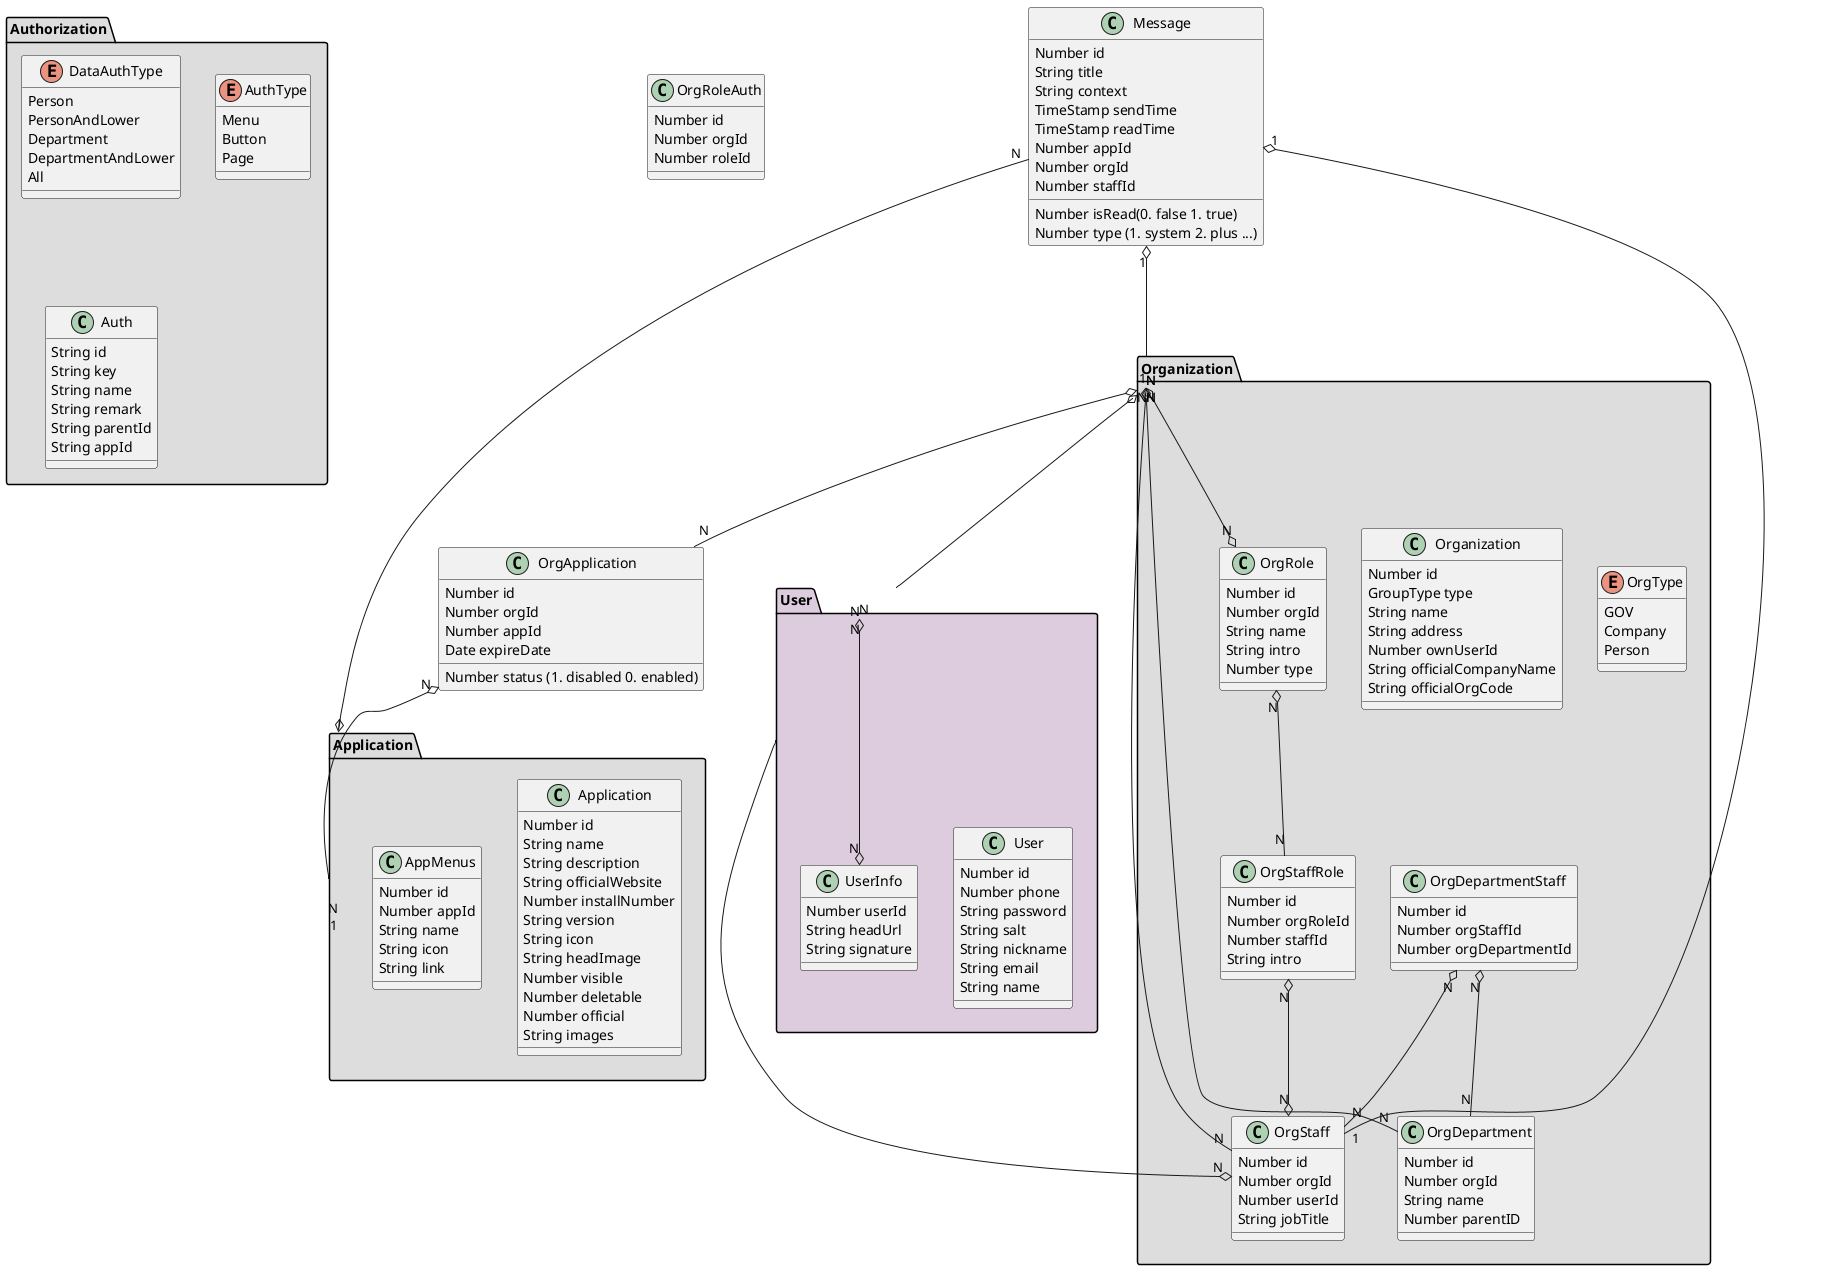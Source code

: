@startuml
package "User" #DCD{
  class User {
    Number id
    Number phone
    String password
    String salt
    String nickname
    String email
    String name
  }
  class UserInfo {
    Number userId
    String headUrl
    String signature
  }
}
package "Organization" #DDD {
  enum OrgType {
    GOV
    Company
    Person
  }

  class Organization {
    Number id
    GroupType type
    String name
    String address
    Number ownUserId
    String officialCompanyName
    String officialOrgCode
  }

  class OrgStaff {
    Number id
    Number orgId
    Number userId
    String jobTitle
  }

  class OrgDepartment {
    Number id
    Number orgId
    String name
    Number parentID
  }

  class OrgDepartmentStaff {
    Number id
    Number orgStaffId
    Number orgDepartmentId
  }
  class OrgRole {
    Number id
    Number orgId
    String name
    String intro
    Number type
  }
   class OrgStaffRole {
    Number id
    Number orgRoleId
    Number staffId
    String intro
  }

}

class OrgRoleAuth {
  Number id
  Number orgId
  Number roleId
}

package "Authorization" #DDD {

  enum DataAuthType {
    Person
    PersonAndLower
    Department
    DepartmentAndLower
    All
  }

  enum AuthType {
    Menu
    Button
    Page
  }

  class Auth {
    String id
    String key
    String name
    String remark
    String parentId
    String appId
  }
}

class OrgApplication {
  Number id
  Number orgId
  Number appId
  Date expireDate
  Number status (1. disabled 0. enabled)
}


package "Application" #DDD {
  class Application {
    Number id
    String name
    String description
    String officialWebsite
    Number installNumber
    String version
    String icon
    String headImage
    Number visible
    Number deletable
    Number official
    String images
  }

  class AppMenus {
    Number id
    Number appId
    String name
    String icon
    String link
  }

'  class AppDeveloper {
'    Number administratorId<User>
'    Number ownOrgId<Organization>
'  }
}

class Message {
  Number id
  String title
  String context
  TimeStamp sendTime
  TimeStamp readTime
  Number isRead(0. false 1. true)
  Number type (1. system 2. plus ...)
  Number appId
  Number orgId
  Number staffId
}


OrgRole "N" o-- "N" OrgStaffRole
OrgStaffRole "N" o--o "N" OrgStaff
Organization "N" o-- "N" OrgStaff
Organization "N" o-- "N" OrgDepartment
OrgDepartmentStaff "N" o-- "N" OrgStaff
OrgDepartmentStaff "N" o-- "N" OrgDepartment
User "N" --o "N" OrgStaff
Organization "N" o--o "N" OrgRole

User "N" o--o "N" UserInfo

Organization "N" o-- "N" OrgApplication
OrgApplication "N" o-- "N" Application
Organization "N" o-- "N" User

Message "N" --o "1" Application
Message "1" o-- "1" OrgStaff
Message "1" o-- "1" Organization


@enduml
